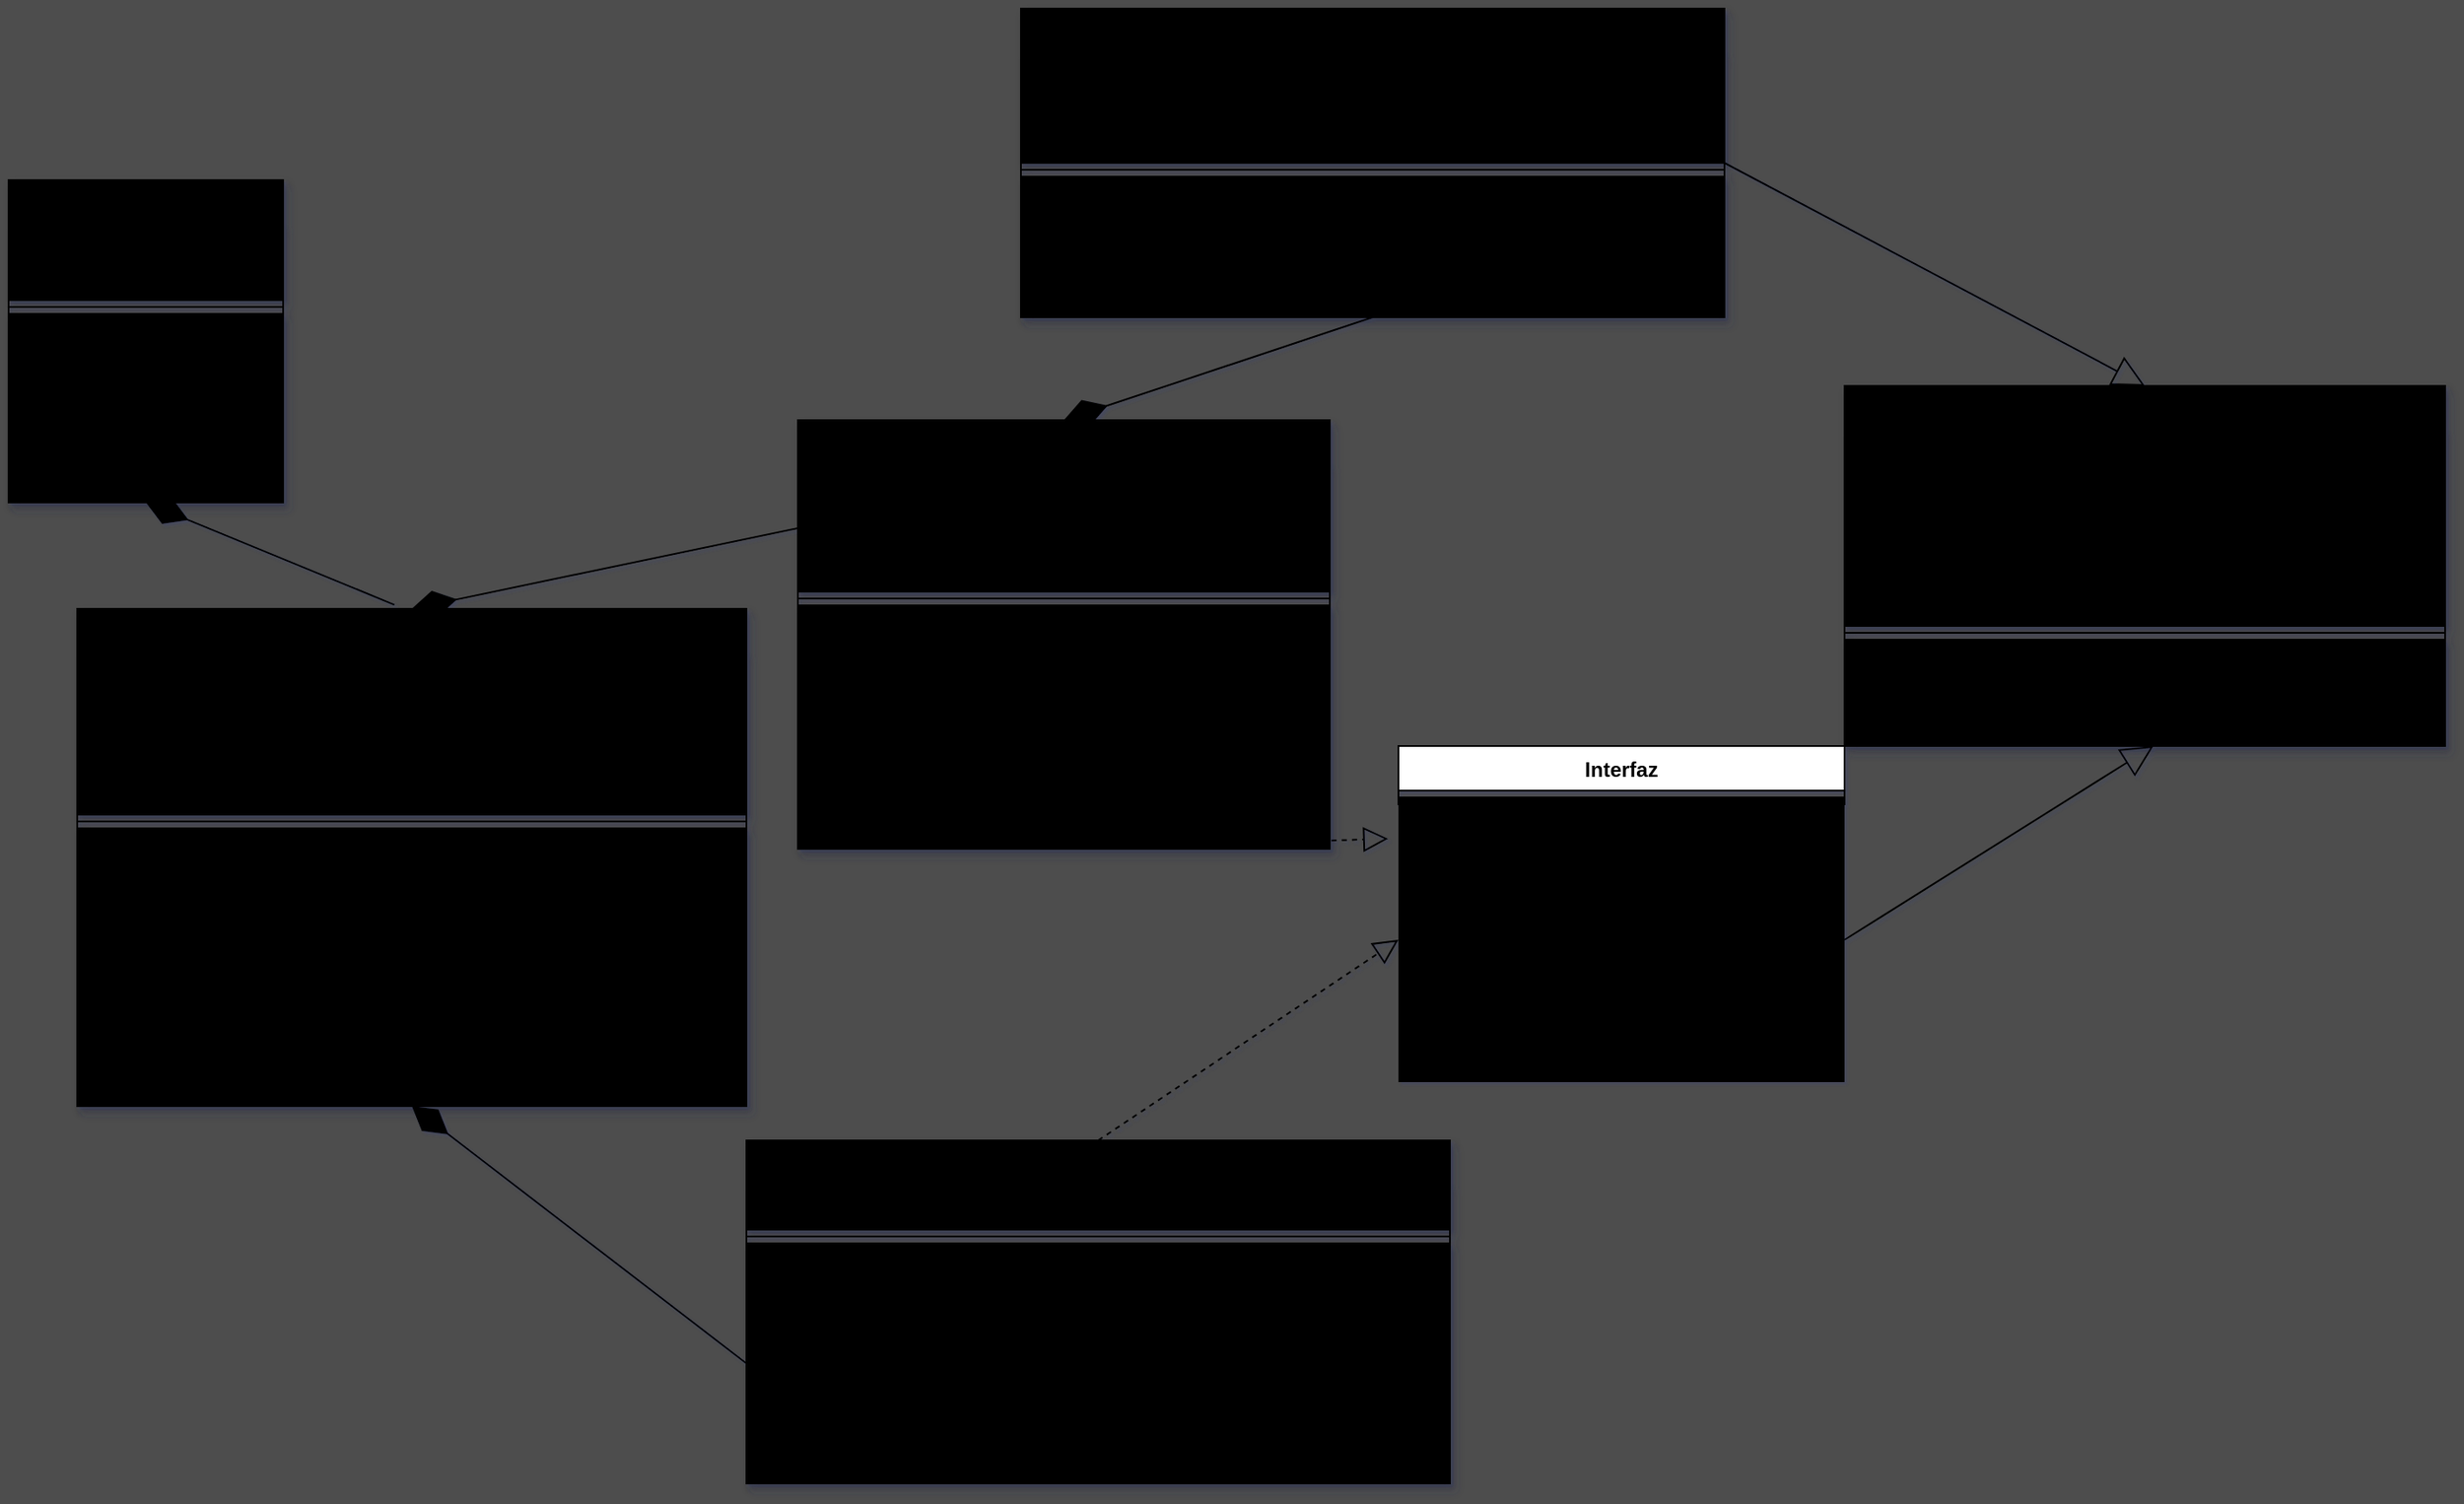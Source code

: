 <mxfile>
    <diagram id="cGG67-jygCpi_eJ7Kf-B" name="Page-1">
        <mxGraphModel dx="645" dy="2235" grid="1" gridSize="10" guides="1" tooltips="1" connect="1" arrows="1" fold="1" page="1" pageScale="1" pageWidth="850" pageHeight="1100" background="#4D4D4D" math="0" shadow="1">
            <root>
                <mxCell id="0"/>
                <mxCell id="1" parent="0"/>
                <mxCell id="2" value="Streaming" style="swimlane;fontStyle=1;align=center;verticalAlign=top;childLayout=stackLayout;horizontal=1;startSize=26;horizontalStack=0;resizeParent=1;resizeParentMax=0;resizeLast=0;collapsible=1;marginBottom=0;strokeColor=#000000;shadow=1;fillColor=#000000;" parent="1" vertex="1">
                    <mxGeometry x="830" y="-370" width="160" height="188" as="geometry"/>
                </mxCell>
                <mxCell id="3" value="+ caralogo : Catalogo&#10;+ opcion : int" style="text;strokeColor=#000000;fillColor=#000000;align=left;verticalAlign=top;spacingLeft=4;spacingRight=4;overflow=hidden;rotatable=0;points=[[0,0.5],[1,0.5]];portConstraint=eastwest;shadow=1;" parent="2" vertex="1">
                    <mxGeometry y="26" width="160" height="44" as="geometry"/>
                </mxCell>
                <mxCell id="4" value="" style="line;strokeWidth=1;fillColor=#000000;align=left;verticalAlign=middle;spacingTop=-1;spacingLeft=3;spacingRight=3;rotatable=0;labelPosition=right;points=[];portConstraint=eastwest;strokeColor=#000000;shadow=1;" parent="2" vertex="1">
                    <mxGeometry y="70" width="160" height="8" as="geometry"/>
                </mxCell>
                <mxCell id="5" value="+ Streaming ()&#10;+ comenzar (op: int) : void&#10;+ opciones() : int&#10;+ info() :void" style="text;strokeColor=#000000;fillColor=#000000;align=left;verticalAlign=top;spacingLeft=4;spacingRight=4;overflow=hidden;rotatable=0;points=[[0,0.5],[1,0.5]];portConstraint=eastwest;shadow=1;" parent="2" vertex="1">
                    <mxGeometry y="78" width="160" height="110" as="geometry"/>
                </mxCell>
                <mxCell id="6" value="Catalogo" style="swimlane;fontStyle=1;align=center;verticalAlign=top;childLayout=stackLayout;horizontal=1;startSize=26;horizontalStack=0;resizeParent=1;resizeParentMax=0;resizeLast=0;collapsible=1;marginBottom=0;strokeColor=#000000;shadow=1;fillColor=#000000;" parent="1" vertex="1">
                    <mxGeometry x="870" y="-120" width="390" height="290" as="geometry"/>
                </mxCell>
                <mxCell id="7" value="contenido : vector &lt;interfaz&gt;" style="text;strokeColor=#000000;fillColor=#000000;align=left;verticalAlign=top;spacingLeft=4;spacingRight=4;overflow=hidden;rotatable=0;points=[[0,0.5],[1,0.5]];portConstraint=eastwest;shadow=1;" parent="6" vertex="1">
                    <mxGeometry y="26" width="390" height="94" as="geometry"/>
                </mxCell>
                <mxCell id="8" value="" style="line;strokeWidth=1;fillColor=#000000;align=left;verticalAlign=middle;spacingTop=-1;spacingLeft=3;spacingRight=3;rotatable=0;labelPosition=right;points=[];portConstraint=eastwest;strokeColor=#000000;shadow=1;" parent="6" vertex="1">
                    <mxGeometry y="120" width="390" height="8" as="geometry"/>
                </mxCell>
                <mxCell id="9" value="+ Catalogo ()&#10;+ leer_archivo () : void&#10;+ completo() : void&#10;+ mostrar_peliculas () : void&#10;+ mostrar_series() : void&#10;+ por_calificacion (calificación: double) : void&#10;+ por_genero (genero : string) : void&#10;+ cambiar_cali (nom : string, num : double) : void&#10;&#10;&#10;&#10;&#10;" style="text;strokeColor=#000000;fillColor=#000000;align=left;verticalAlign=top;spacingLeft=4;spacingRight=4;overflow=hidden;rotatable=0;points=[[0,0.5],[1,0.5]];portConstraint=eastwest;shadow=1;" parent="6" vertex="1">
                    <mxGeometry y="128" width="390" height="162" as="geometry"/>
                </mxCell>
                <mxCell id="14" value="Serie" style="swimlane;fontStyle=1;align=center;verticalAlign=top;childLayout=stackLayout;horizontal=1;startSize=26;horizontalStack=0;resizeParent=1;resizeParentMax=0;resizeLast=0;collapsible=1;marginBottom=0;strokeColor=#000000;shadow=1;fillColor=#000000;" parent="1" vertex="1">
                    <mxGeometry x="1290" y="-230" width="310" height="250" as="geometry"/>
                </mxCell>
                <mxCell id="15" value="-episodios : vector &lt;Episodio*&gt;&#10;- id : string&#10;- nombre : string&#10;- genero : string" style="text;strokeColor=#000000;fillColor=#000000;align=left;verticalAlign=top;spacingLeft=4;spacingRight=4;overflow=hidden;rotatable=0;points=[[0,0.5],[1,0.5]];portConstraint=eastwest;shadow=1;" parent="14" vertex="1">
                    <mxGeometry y="26" width="310" height="74" as="geometry"/>
                </mxCell>
                <mxCell id="16" value="" style="line;strokeWidth=1;fillColor=#000000;align=left;verticalAlign=middle;spacingTop=-1;spacingLeft=3;spacingRight=3;rotatable=0;labelPosition=right;points=[];portConstraint=eastwest;strokeColor=#000000;shadow=1;" parent="14" vertex="1">
                    <mxGeometry y="100" width="310" height="8" as="geometry"/>
                </mxCell>
                <mxCell id="17" value="+ Serie()&#10;+ Serie( i : string, nom : string, gen : string)&#10;+ agregar_episodio ( epi :*Episodio) : void&#10;+ verlista () : void&#10;+ + cambiar_cali (num : double ) : void&#10;+  mostrar_nombre : string &#10;+ mostrar_genero : vector &lt;string&gt;&#10;+ mostrar_porcali(num : double) : void&#10;+ nombre () : string" style="text;strokeColor=#000000;fillColor=#000000;align=left;verticalAlign=top;spacingLeft=4;spacingRight=4;overflow=hidden;rotatable=0;points=[[0,0.5],[1,0.5]];portConstraint=eastwest;shadow=1;" parent="14" vertex="1">
                    <mxGeometry y="108" width="310" height="142" as="geometry"/>
                </mxCell>
                <mxCell id="18" value="Episodio" style="swimlane;fontStyle=1;align=center;verticalAlign=top;childLayout=stackLayout;horizontal=1;startSize=26;horizontalStack=0;resizeParent=1;resizeParentMax=0;resizeLast=0;collapsible=1;marginBottom=0;strokeColor=#000000;shadow=1;fillColor=#000000;" parent="1" vertex="1">
                    <mxGeometry x="1420" y="-470" width="410" height="180" as="geometry"/>
                </mxCell>
                <mxCell id="19" value="- Temporada : int&#10;- Numero : int&#10;" style="text;strokeColor=#000000;fillColor=#000000;align=left;verticalAlign=top;spacingLeft=4;spacingRight=4;overflow=hidden;rotatable=0;points=[[0,0.5],[1,0.5]];portConstraint=eastwest;shadow=1;" parent="18" vertex="1">
                    <mxGeometry y="26" width="410" height="64" as="geometry"/>
                </mxCell>
                <mxCell id="20" value="" style="line;strokeWidth=1;fillColor=#000000;align=left;verticalAlign=middle;spacingTop=-1;spacingLeft=3;spacingRight=3;rotatable=0;labelPosition=right;points=[];portConstraint=eastwest;strokeColor=#000000;shadow=1;" parent="18" vertex="1">
                    <mxGeometry y="90" width="410" height="8" as="geometry"/>
                </mxCell>
                <mxCell id="21" value="+ Episodio()&#10;+ Episodio(string id, string nom, double cali, int dura, string fe, temp int, n int)&#10;+ void cambiar_cali( cali: double)&#10;+ tempo () : int&#10;+ cap() : int" style="text;strokeColor=#000000;fillColor=#000000;align=left;verticalAlign=top;spacingLeft=4;spacingRight=4;overflow=hidden;rotatable=0;points=[[0,0.5],[1,0.5]];portConstraint=eastwest;shadow=1;" parent="18" vertex="1">
                    <mxGeometry y="98" width="410" height="82" as="geometry"/>
                </mxCell>
                <mxCell id="27" value="Pelicula" style="swimlane;fontStyle=1;align=center;verticalAlign=top;childLayout=stackLayout;horizontal=1;startSize=26;horizontalStack=0;resizeParent=1;resizeParentMax=0;resizeLast=0;collapsible=1;marginBottom=0;strokeColor=#000000;shadow=1;fillColor=#000000;" parent="1" vertex="1">
                    <mxGeometry x="1260" y="190" width="410" height="200" as="geometry"/>
                </mxCell>
                <mxCell id="28" value="" style="text;strokeColor=#000000;fillColor=#000000;align=left;verticalAlign=top;spacingLeft=4;spacingRight=4;overflow=hidden;rotatable=0;points=[[0,0.5],[1,0.5]];portConstraint=eastwest;shadow=1;" parent="27" vertex="1">
                    <mxGeometry y="26" width="410" height="26" as="geometry"/>
                </mxCell>
                <mxCell id="29" value="" style="line;strokeWidth=1;fillColor=#000000;align=left;verticalAlign=middle;spacingTop=-1;spacingLeft=3;spacingRight=3;rotatable=0;labelPosition=right;points=[];portConstraint=eastwest;strokeColor=#000000;shadow=1;" parent="27" vertex="1">
                    <mxGeometry y="52" width="410" height="8" as="geometry"/>
                </mxCell>
                <mxCell id="30" value="Pelicula(string id, string nom, string gen, double cali, int dura, string fe);&#10;+ cambiar_cali (num : double) : void&#10;+  mostrar_nombre : void &#10;+ mostrar_genero() :  vector &lt;string&gt;&#10;+ mostrar_cali() : double&#10;+ mostrar_porcali(num: double) : void&#10;&#10;&#10;&#10;" style="text;strokeColor=#000000;fillColor=#000000;align=left;verticalAlign=top;spacingLeft=4;spacingRight=4;overflow=hidden;rotatable=0;points=[[0,0.5],[1,0.5]];portConstraint=eastwest;shadow=1;" parent="27" vertex="1">
                    <mxGeometry y="60" width="410" height="140" as="geometry"/>
                </mxCell>
                <mxCell id="59" value="Video" style="swimlane;fontStyle=1;align=center;verticalAlign=top;childLayout=stackLayout;horizontal=1;startSize=26;horizontalStack=0;resizeParent=1;resizeParentMax=0;resizeLast=0;collapsible=1;marginBottom=0;strokeColor=#000000;shadow=1;fillColor=#000000;" parent="1" vertex="1">
                    <mxGeometry x="1900" y="-250" width="350" height="210" as="geometry"/>
                </mxCell>
                <mxCell id="60" value="- ID: string&#10;- Nombre : string&#10;- Genero : string&#10;- Calificacion : double&#10;- Duracion: int&#10;- Fecha : string&#10;" style="text;strokeColor=#000000;fillColor=#000000;align=left;verticalAlign=top;spacingLeft=4;spacingRight=4;overflow=hidden;rotatable=0;points=[[0,0.5],[1,0.5]];portConstraint=eastwest;shadow=1;" parent="59" vertex="1">
                    <mxGeometry y="26" width="350" height="114" as="geometry"/>
                </mxCell>
                <mxCell id="61" value="" style="line;strokeWidth=1;fillColor=#000000;align=left;verticalAlign=middle;spacingTop=-1;spacingLeft=3;spacingRight=3;rotatable=0;labelPosition=right;points=[];portConstraint=eastwest;strokeColor=#000000;shadow=1;" parent="59" vertex="1">
                    <mxGeometry y="140" width="350" height="8" as="geometry"/>
                </mxCell>
                <mxCell id="62" value="+ Video (ID, nombre, genero, calificacion, duracion, fecha)&#10;+ Video()&#10;" style="text;strokeColor=#000000;fillColor=#000000;align=left;verticalAlign=top;spacingLeft=4;spacingRight=4;overflow=hidden;rotatable=0;points=[[0,0.5],[1,0.5]];portConstraint=eastwest;shadow=1;" parent="59" vertex="1">
                    <mxGeometry y="148" width="350" height="62" as="geometry"/>
                </mxCell>
                <mxCell id="70" value="Interfaz" style="swimlane;fontStyle=1;align=center;verticalAlign=top;childLayout=stackLayout;horizontal=1;startSize=26;horizontalStack=0;resizeParent=1;resizeParentMax=0;resizeLast=0;collapsible=1;marginBottom=0;" parent="1" vertex="1">
                    <mxGeometry x="1640" y="-40" width="260" height="34" as="geometry"/>
                </mxCell>
                <mxCell id="72" value="" style="line;strokeWidth=1;fillColor=none;align=left;verticalAlign=middle;spacingTop=-1;spacingLeft=3;spacingRight=3;rotatable=0;labelPosition=right;points=[];portConstraint=eastwest;strokeColor=inherit;" parent="70" vertex="1">
                    <mxGeometry y="26" width="260" height="8" as="geometry"/>
                </mxCell>
                <mxCell id="73" value="+ cambiar_cali (num : double) : void&#10;+  mostrar_nombre : void &#10;+ mostrar_genero() :  vector &lt;string&gt;&#10;+ mostrar_cali() : double&#10;+ mostrar_porcali(num: double) : void&#10;&#10;&#10;&#10;" style="text;strokeColor=none;fillColor=#000000;align=left;verticalAlign=top;spacingLeft=4;spacingRight=4;overflow=hidden;rotatable=0;points=[[0,0.5],[1,0.5]];portConstraint=eastwest;" parent="1" vertex="1">
                    <mxGeometry x="1640" y="-10" width="260" height="166" as="geometry"/>
                </mxCell>
                <mxCell id="75" value="" style="endArrow=block;endSize=16;endFill=0;html=1;fillColor=#000000;exitX=1;exitY=0.5;exitDx=0;exitDy=0;" parent="1" source="73" edge="1">
                    <mxGeometry width="160" relative="1" as="geometry">
                        <mxPoint x="1860" y="140" as="sourcePoint"/>
                        <mxPoint x="2080" y="-40" as="targetPoint"/>
                    </mxGeometry>
                </mxCell>
                <mxCell id="76" value="" style="endArrow=block;endSize=16;endFill=0;html=1;fillColor=#000000;entryX=0.5;entryY=0;entryDx=0;entryDy=0;exitX=1;exitY=0.5;exitDx=0;exitDy=0;" parent="1" source="18" target="59" edge="1">
                    <mxGeometry width="160" relative="1" as="geometry">
                        <mxPoint x="1780" y="-320" as="sourcePoint"/>
                        <mxPoint x="2000" y="-500" as="targetPoint"/>
                    </mxGeometry>
                </mxCell>
                <mxCell id="77" value="" style="endArrow=block;dashed=1;endFill=0;endSize=12;html=1;fillColor=#000000;exitX=0.5;exitY=0;exitDx=0;exitDy=0;entryX=0;entryY=0.5;entryDx=0;entryDy=0;" parent="1" source="27" target="73" edge="1">
                    <mxGeometry width="160" relative="1" as="geometry">
                        <mxPoint x="1430" y="100" as="sourcePoint"/>
                        <mxPoint x="1590" y="100" as="targetPoint"/>
                    </mxGeometry>
                </mxCell>
                <mxCell id="78" value="" style="endArrow=block;dashed=1;endFill=0;endSize=12;html=1;fillColor=#000000;exitX=0.5;exitY=1;exitDx=0;exitDy=0;entryX=-0.023;entryY=0.145;entryDx=0;entryDy=0;entryPerimeter=0;" parent="1" source="14" target="73" edge="1">
                    <mxGeometry width="160" relative="1" as="geometry">
                        <mxPoint x="1475" y="200" as="sourcePoint"/>
                        <mxPoint x="1650" y="83" as="targetPoint"/>
                    </mxGeometry>
                </mxCell>
                <mxCell id="79" value="" style="endArrow=diamondThin;endFill=1;endSize=24;html=1;fillColor=#000000;entryX=0.5;entryY=1;entryDx=0;entryDy=0;exitX=0;exitY=0.5;exitDx=0;exitDy=0;" parent="1" source="30" target="6" edge="1">
                    <mxGeometry width="160" relative="1" as="geometry">
                        <mxPoint x="1060" y="290" as="sourcePoint"/>
                        <mxPoint x="1220" y="290" as="targetPoint"/>
                    </mxGeometry>
                </mxCell>
                <mxCell id="80" value="" style="endArrow=diamondThin;endFill=1;endSize=24;html=1;fillColor=#000000;exitX=0;exitY=0.5;exitDx=0;exitDy=0;entryX=0.5;entryY=0;entryDx=0;entryDy=0;" parent="1" source="15" target="6" edge="1">
                    <mxGeometry width="160" relative="1" as="geometry">
                        <mxPoint x="1270" y="300" as="sourcePoint"/>
                        <mxPoint x="1260" y="10" as="targetPoint"/>
                    </mxGeometry>
                </mxCell>
                <mxCell id="81" value="" style="endArrow=diamondThin;endFill=1;endSize=24;html=1;fillColor=#000000;exitX=0.5;exitY=1;exitDx=0;exitDy=0;entryX=0.5;entryY=0;entryDx=0;entryDy=0;" parent="1" source="18" target="14" edge="1">
                    <mxGeometry width="160" relative="1" as="geometry">
                        <mxPoint x="1300" y="-181.0" as="sourcePoint"/>
                        <mxPoint x="1075" y="-110" as="targetPoint"/>
                    </mxGeometry>
                </mxCell>
                <mxCell id="82" value="" style="endArrow=diamondThin;endFill=1;endSize=24;html=1;fillColor=#000000;entryX=0.5;entryY=1;entryDx=0;entryDy=0;exitX=0.474;exitY=-0.008;exitDx=0;exitDy=0;exitPerimeter=0;" parent="1" source="6" target="2" edge="1">
                    <mxGeometry width="160" relative="1" as="geometry">
                        <mxPoint x="1270" y="300" as="sourcePoint"/>
                        <mxPoint x="1075" y="180" as="targetPoint"/>
                    </mxGeometry>
                </mxCell>
            </root>
        </mxGraphModel>
    </diagram>
</mxfile>